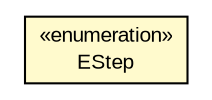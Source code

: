 #!/usr/local/bin/dot
#
# Class diagram 
# Generated by UMLGraph version 5.1 (http://www.umlgraph.org/)
#

digraph G {
	edge [fontname="arial",fontsize=10,labelfontname="arial",labelfontsize=10];
	node [fontname="arial",fontsize=10,shape=plaintext];
	nodesep=0.25;
	ranksep=0.5;
	// com.helger.schematron.xslt.SCHTransformerCustomizer.EStep
	c15147 [label=<<table title="com.helger.schematron.xslt.SCHTransformerCustomizer.EStep" border="0" cellborder="1" cellspacing="0" cellpadding="2" port="p" bgcolor="lemonChiffon" href="./SCHTransformerCustomizer.EStep.html">
		<tr><td><table border="0" cellspacing="0" cellpadding="1">
<tr><td align="center" balign="center"> &#171;enumeration&#187; </td></tr>
<tr><td align="center" balign="center"> EStep </td></tr>
		</table></td></tr>
		</table>>, fontname="arial", fontcolor="black", fontsize=10.0];
}

